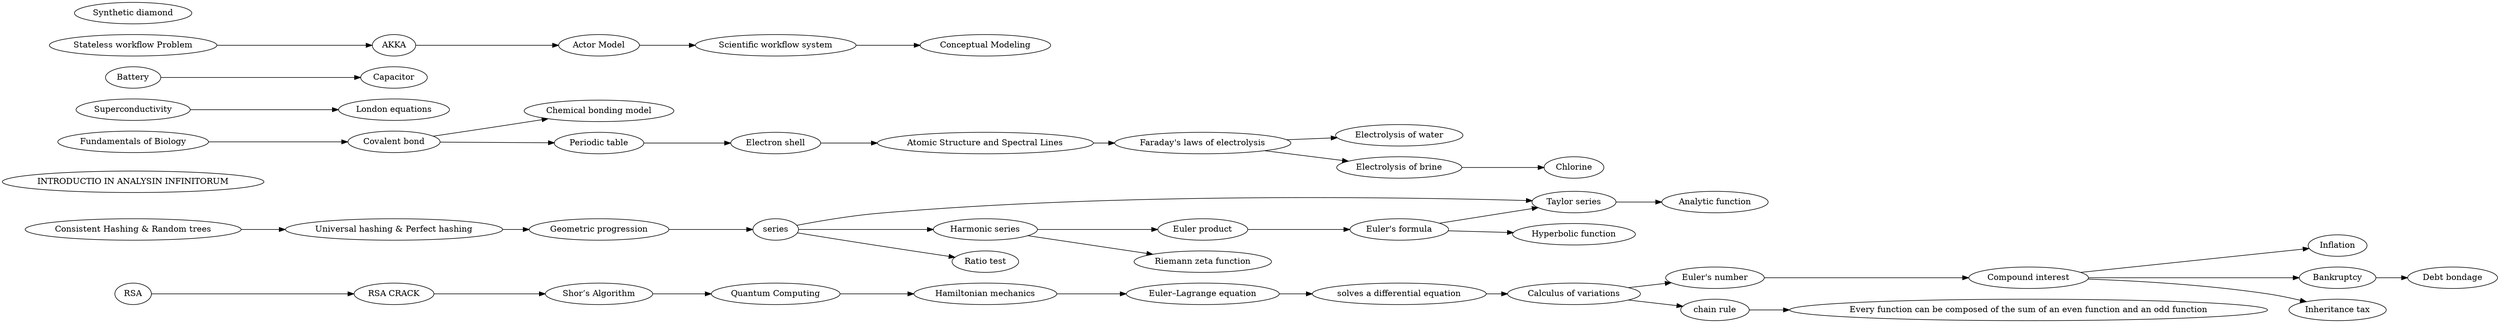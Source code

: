 digraph g {
  compound=true; 
  ratio = "fill"; 
  rankdir=LR; 
  graph [ fontname = "Helvetica-Oblique" ];
  
  //References:
  "Quantum Computing"[ref="Timeline of quantum computing(https://en.wikipedia.org/wiki/Timeline_of_quantum_computing)"];
  "Euler product"[ref="https://en.wikipedia.org/wiki/Euler_product"];
  "Euler's formula"[ref="https://en.wikipedia.org/wiki/Euler%27s_formula"];
  "Euler's number"[
    ref="http://www-history.mcs.st-and.ac.uk/HistTopics/e.html";
  ];
  "Hyperbolic function"[ref="https://en.wikipedia.org/wiki/Hyperbolic_function"];
  "Inflation"[
    ref="https://tradingeconomics.com/china/inflation-cpi",
    ref="https://tradingeconomics.com/united-states/inflation-cpi"
  ];
  
  "Taylor series"[
      ref="http://faculty.swosu.edu/michael.dougherty/book/chapter11.pdf",
      intuition="Taylor series is a way to match the target function with all order derivatives at the some point. As long as this point contains the same information (in terms of change rate) of the other points in the function, Taylor series will totally match the original function, which is also called Analytic function."
  ];
  
  "INTRODUCTIO IN ANALYSIN INFINITORUM"[
    ref="http://www.17centurymaths.com/contents/introductiontoanalysisvol1.htm"
  ];
  
  "Fundamentals of Biology"[
    ref="https://ocw.mit.edu/courses/biology/7-01sc-fundamentals-of-biology-fall-2011/"
  ]
  "Electron shell"[
    ref="https://www.quora.com/Why-is-the-maximum-number-of-electrons-in-a-shell-fixed-by-2n-2",
    ref="https://en.wikipedia.org/wiki/Electron_shell"
  ]
  "Atomic Structure and Spectral Lines"[
    ref="https://archive.org/details/AtomicStructureAndSpectralLines";
  ]
  "Electrolysis of water"[
    ref="https://www.youtube.com/watch?v=HQ9Fhd7P_HA",
    ref="https://www.education.com/science-fair/article/water-electrolysis/",
    ref="http://www.xueersi.com/xue/zhishi/3008343.html",
    ref="https://baike.baidu.com/item/%E7%94%B5%E8%A7%A3%E6%B0%B4%E5%AE%9E%E9%AA%8C",
    ref="https://www.bilibili.com/video/av4404330/"
  ]
  "Electrolysis of brine"[
  ref="https://www.bilibili.com/video/av10333041/",
  ref="https://en.wikipedia.org/wiki/Chloralkali_process"
  ]
  "Chlorine"[
    ref="http://scienceline.ucsb.edu/getkey.php?key=2083";
  ]
  "Superconductivity"[
    ref="https://www.ted.com/talks/boaz_almog_levitates_a_superconductor"
  ]
  "Battery"[
    ref="https://www.youtube.com/watch?v=9OVtk6G2TnQ";
    ref="http://www.explainthatstuff.com/batteries.html";
  ]
  "Capacitor"[
    ref="https://www.zhihu.com/question/21098120"
  ]
  
  //Paths
  RSA -> "RSA CRACK" -> "Shor’s Algorithm" -> "Quantum Computing" -> "Hamiltonian mechanics" -> "Euler–Lagrange equation" -> "solves a differential equation" -> "Calculus of variations" 
 "Calculus of variations" -> "chain rule" -> "Every function can be composed of the sum of an even function and an odd function"; 
 
 "Calculus of variations" -> "Euler's number" -> "Compound interest"; 
 "Compound interest" -> "Bankruptcy" -> "Debt bondage";
 "Compound interest" -> "Inheritance tax";
 "Compound interest" -> "Inflation";
 
 "INTRODUCTIO IN ANALYSIN INFINITORUM";
 
 
 
 "Stateless workflow Problem"  -> AKKA -> "Actor Model" -> "Scientific workflow system" -> "Conceptual Modeling";
 "Consistent Hashing & Random trees" -> "Universal hashing & Perfect hashing" -> "Geometric progression" -> series;
  series -> "Harmonic series" -> "Riemann zeta function";
  series -> "Taylor series" -> "Analytic function";
  series -> "Ratio test";
  "Euler's formula" -> "Taylor series";
  "Harmonic series" -> "Euler product" -> "Euler's formula" -> "Hyperbolic function";

 "Fundamentals of Biology" -> "Covalent bond" -> "Chemical bonding model";
 "Covalent bond" -> "Periodic table" -> "Electron shell" -> "Atomic Structure and Spectral Lines" -> "Faraday's laws of electrolysis";
 "Faraday's laws of electrolysis" -> "Electrolysis of water";
 "Faraday's laws of electrolysis" -> "Electrolysis of brine" -> "Chlorine";
 "Synthetic diamond";
 "Superconductivity" -> "London equations";
 "Battery" -> "Capacitor";
}
